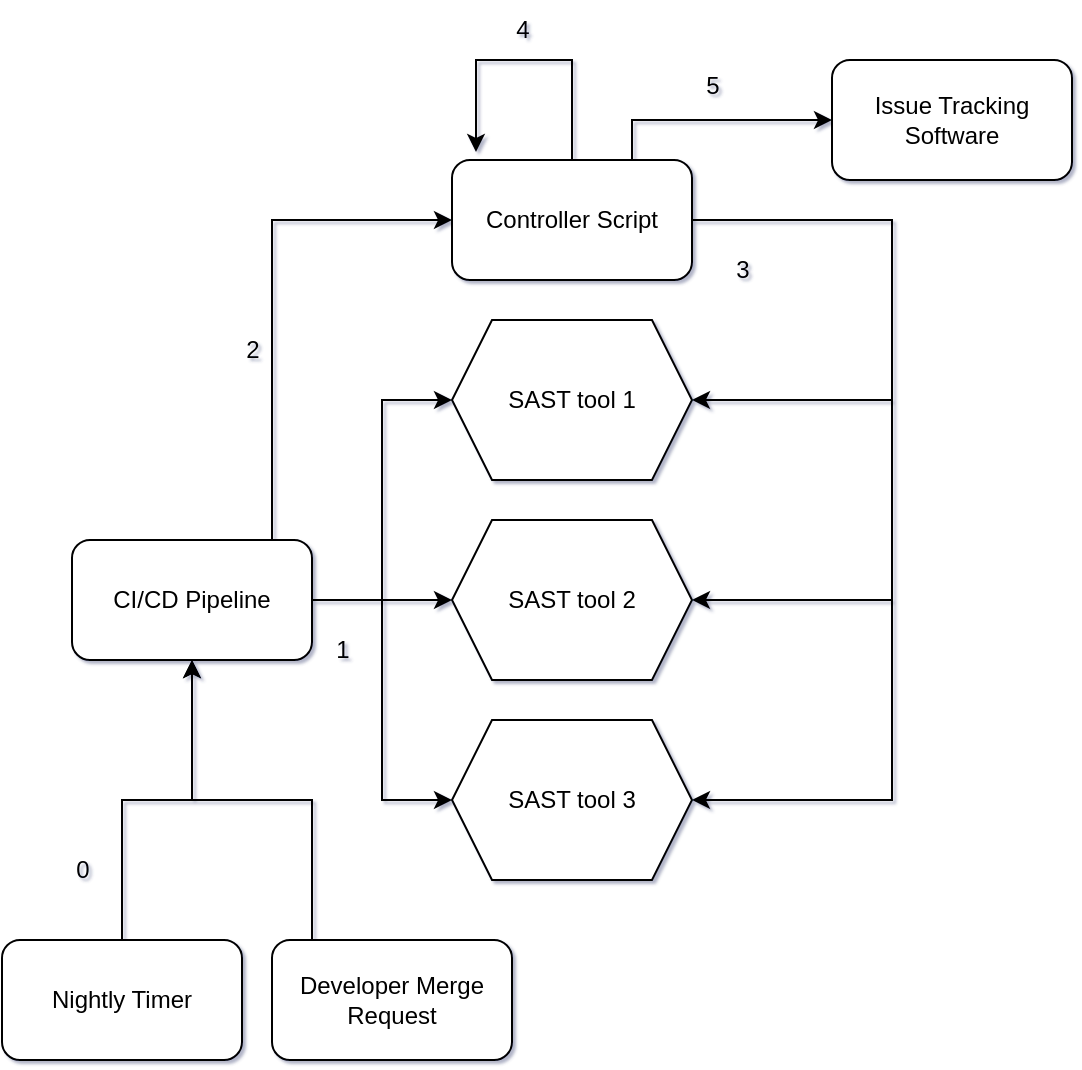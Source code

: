 <mxfile version="22.1.2" type="github">
  <diagram name="Page-1" id="WVjAArECR-r44n3g0cuV">
    <mxGraphModel dx="1194" dy="750" grid="1" gridSize="10" guides="1" tooltips="1" connect="1" arrows="1" fold="1" page="1" pageScale="1" pageWidth="850" pageHeight="1100" math="0" shadow="1">
      <root>
        <mxCell id="0" />
        <mxCell id="1" parent="0" />
        <mxCell id="Kcn1vtvd_Udo2UhyRpVJ-1" value="SAST tool 1" style="shape=hexagon;perimeter=hexagonPerimeter2;whiteSpace=wrap;html=1;fixedSize=1;" vertex="1" parent="1">
          <mxGeometry x="340" y="200" width="120" height="80" as="geometry" />
        </mxCell>
        <mxCell id="Kcn1vtvd_Udo2UhyRpVJ-3" value="SAST tool 2" style="shape=hexagon;perimeter=hexagonPerimeter2;whiteSpace=wrap;html=1;fixedSize=1;" vertex="1" parent="1">
          <mxGeometry x="340" y="300" width="120" height="80" as="geometry" />
        </mxCell>
        <mxCell id="Kcn1vtvd_Udo2UhyRpVJ-4" value="SAST tool 3" style="shape=hexagon;perimeter=hexagonPerimeter2;whiteSpace=wrap;html=1;fixedSize=1;" vertex="1" parent="1">
          <mxGeometry x="340" y="400" width="120" height="80" as="geometry" />
        </mxCell>
        <mxCell id="Kcn1vtvd_Udo2UhyRpVJ-28" style="edgeStyle=orthogonalEdgeStyle;rounded=0;orthogonalLoop=1;jettySize=auto;html=1;entryX=1;entryY=0.5;entryDx=0;entryDy=0;" edge="1" parent="1" source="Kcn1vtvd_Udo2UhyRpVJ-7" target="Kcn1vtvd_Udo2UhyRpVJ-4">
          <mxGeometry relative="1" as="geometry">
            <Array as="points">
              <mxPoint x="560" y="150" />
              <mxPoint x="560" y="440" />
            </Array>
          </mxGeometry>
        </mxCell>
        <mxCell id="Kcn1vtvd_Udo2UhyRpVJ-29" style="edgeStyle=orthogonalEdgeStyle;rounded=0;orthogonalLoop=1;jettySize=auto;html=1;entryX=1;entryY=0.5;entryDx=0;entryDy=0;" edge="1" parent="1" source="Kcn1vtvd_Udo2UhyRpVJ-7" target="Kcn1vtvd_Udo2UhyRpVJ-1">
          <mxGeometry relative="1" as="geometry">
            <Array as="points">
              <mxPoint x="560" y="150" />
              <mxPoint x="560" y="240" />
            </Array>
          </mxGeometry>
        </mxCell>
        <mxCell id="Kcn1vtvd_Udo2UhyRpVJ-31" style="edgeStyle=orthogonalEdgeStyle;rounded=0;orthogonalLoop=1;jettySize=auto;html=1;entryX=1;entryY=0.5;entryDx=0;entryDy=0;" edge="1" parent="1" source="Kcn1vtvd_Udo2UhyRpVJ-7" target="Kcn1vtvd_Udo2UhyRpVJ-3">
          <mxGeometry relative="1" as="geometry">
            <Array as="points">
              <mxPoint x="560" y="150" />
              <mxPoint x="560" y="340" />
            </Array>
          </mxGeometry>
        </mxCell>
        <mxCell id="Kcn1vtvd_Udo2UhyRpVJ-36" style="edgeStyle=orthogonalEdgeStyle;rounded=0;orthogonalLoop=1;jettySize=auto;html=1;exitX=0.75;exitY=0;exitDx=0;exitDy=0;entryX=0;entryY=0.5;entryDx=0;entryDy=0;" edge="1" parent="1" source="Kcn1vtvd_Udo2UhyRpVJ-7" target="Kcn1vtvd_Udo2UhyRpVJ-37">
          <mxGeometry relative="1" as="geometry">
            <mxPoint x="650" y="80" as="targetPoint" />
          </mxGeometry>
        </mxCell>
        <mxCell id="Kcn1vtvd_Udo2UhyRpVJ-7" value="Controller Script" style="rounded=1;whiteSpace=wrap;html=1;" vertex="1" parent="1">
          <mxGeometry x="340" y="120" width="120" height="60" as="geometry" />
        </mxCell>
        <mxCell id="Kcn1vtvd_Udo2UhyRpVJ-22" style="edgeStyle=orthogonalEdgeStyle;rounded=0;orthogonalLoop=1;jettySize=auto;html=1;entryX=0;entryY=0.5;entryDx=0;entryDy=0;" edge="1" parent="1" source="Kcn1vtvd_Udo2UhyRpVJ-11" target="Kcn1vtvd_Udo2UhyRpVJ-1">
          <mxGeometry relative="1" as="geometry">
            <mxPoint x="290" y="340" as="targetPoint" />
          </mxGeometry>
        </mxCell>
        <mxCell id="Kcn1vtvd_Udo2UhyRpVJ-23" style="edgeStyle=orthogonalEdgeStyle;rounded=0;orthogonalLoop=1;jettySize=auto;html=1;exitX=1;exitY=0.5;exitDx=0;exitDy=0;entryX=0;entryY=0.5;entryDx=0;entryDy=0;" edge="1" parent="1" source="Kcn1vtvd_Udo2UhyRpVJ-11" target="Kcn1vtvd_Udo2UhyRpVJ-3">
          <mxGeometry relative="1" as="geometry" />
        </mxCell>
        <mxCell id="Kcn1vtvd_Udo2UhyRpVJ-24" style="edgeStyle=orthogonalEdgeStyle;rounded=0;orthogonalLoop=1;jettySize=auto;html=1;entryX=0;entryY=0.5;entryDx=0;entryDy=0;" edge="1" parent="1" source="Kcn1vtvd_Udo2UhyRpVJ-11" target="Kcn1vtvd_Udo2UhyRpVJ-4">
          <mxGeometry relative="1" as="geometry" />
        </mxCell>
        <mxCell id="Kcn1vtvd_Udo2UhyRpVJ-26" style="edgeStyle=orthogonalEdgeStyle;rounded=0;orthogonalLoop=1;jettySize=auto;html=1;entryX=0;entryY=0.5;entryDx=0;entryDy=0;" edge="1" parent="1" source="Kcn1vtvd_Udo2UhyRpVJ-11" target="Kcn1vtvd_Udo2UhyRpVJ-7">
          <mxGeometry relative="1" as="geometry">
            <Array as="points">
              <mxPoint x="250" y="150" />
            </Array>
          </mxGeometry>
        </mxCell>
        <mxCell id="Kcn1vtvd_Udo2UhyRpVJ-11" value="CI/CD Pipeline" style="rounded=1;whiteSpace=wrap;html=1;" vertex="1" parent="1">
          <mxGeometry x="150" y="310" width="120" height="60" as="geometry" />
        </mxCell>
        <mxCell id="Kcn1vtvd_Udo2UhyRpVJ-25" value="1" style="text;html=1;align=center;verticalAlign=middle;resizable=0;points=[];autosize=1;strokeColor=none;fillColor=none;" vertex="1" parent="1">
          <mxGeometry x="270" y="350" width="30" height="30" as="geometry" />
        </mxCell>
        <mxCell id="Kcn1vtvd_Udo2UhyRpVJ-27" value="2" style="text;html=1;align=center;verticalAlign=middle;resizable=0;points=[];autosize=1;strokeColor=none;fillColor=none;" vertex="1" parent="1">
          <mxGeometry x="225" y="200" width="30" height="30" as="geometry" />
        </mxCell>
        <mxCell id="Kcn1vtvd_Udo2UhyRpVJ-30" value="3" style="text;html=1;align=center;verticalAlign=middle;resizable=0;points=[];autosize=1;strokeColor=none;fillColor=none;" vertex="1" parent="1">
          <mxGeometry x="470" y="160" width="30" height="30" as="geometry" />
        </mxCell>
        <mxCell id="Kcn1vtvd_Udo2UhyRpVJ-34" style="edgeStyle=orthogonalEdgeStyle;rounded=0;orthogonalLoop=1;jettySize=auto;html=1;entryX=0.1;entryY=-0.067;entryDx=0;entryDy=0;entryPerimeter=0;" edge="1" parent="1" source="Kcn1vtvd_Udo2UhyRpVJ-7" target="Kcn1vtvd_Udo2UhyRpVJ-7">
          <mxGeometry relative="1" as="geometry">
            <Array as="points">
              <mxPoint x="400" y="70" />
              <mxPoint x="352" y="70" />
            </Array>
          </mxGeometry>
        </mxCell>
        <mxCell id="Kcn1vtvd_Udo2UhyRpVJ-35" value="4" style="text;html=1;align=center;verticalAlign=middle;resizable=0;points=[];autosize=1;strokeColor=none;fillColor=none;" vertex="1" parent="1">
          <mxGeometry x="360" y="40" width="30" height="30" as="geometry" />
        </mxCell>
        <mxCell id="Kcn1vtvd_Udo2UhyRpVJ-37" value="Issue Tracking Software" style="rounded=1;whiteSpace=wrap;html=1;" vertex="1" parent="1">
          <mxGeometry x="530" y="70" width="120" height="60" as="geometry" />
        </mxCell>
        <mxCell id="Kcn1vtvd_Udo2UhyRpVJ-38" value="5" style="text;html=1;align=center;verticalAlign=middle;resizable=0;points=[];autosize=1;strokeColor=none;fillColor=none;" vertex="1" parent="1">
          <mxGeometry x="455" y="68" width="30" height="30" as="geometry" />
        </mxCell>
        <mxCell id="Kcn1vtvd_Udo2UhyRpVJ-42" style="edgeStyle=orthogonalEdgeStyle;rounded=0;orthogonalLoop=1;jettySize=auto;html=1;entryX=0.5;entryY=1;entryDx=0;entryDy=0;" edge="1" parent="1" source="Kcn1vtvd_Udo2UhyRpVJ-39" target="Kcn1vtvd_Udo2UhyRpVJ-11">
          <mxGeometry relative="1" as="geometry" />
        </mxCell>
        <mxCell id="Kcn1vtvd_Udo2UhyRpVJ-39" value="Nightly Timer" style="rounded=1;whiteSpace=wrap;html=1;" vertex="1" parent="1">
          <mxGeometry x="115" y="510" width="120" height="60" as="geometry" />
        </mxCell>
        <mxCell id="Kcn1vtvd_Udo2UhyRpVJ-43" style="edgeStyle=orthogonalEdgeStyle;rounded=0;orthogonalLoop=1;jettySize=auto;html=1;entryX=0.5;entryY=1;entryDx=0;entryDy=0;" edge="1" parent="1" source="Kcn1vtvd_Udo2UhyRpVJ-41" target="Kcn1vtvd_Udo2UhyRpVJ-11">
          <mxGeometry relative="1" as="geometry">
            <Array as="points">
              <mxPoint x="270" y="440" />
              <mxPoint x="210" y="440" />
            </Array>
          </mxGeometry>
        </mxCell>
        <mxCell id="Kcn1vtvd_Udo2UhyRpVJ-41" value="Developer Merge Request" style="rounded=1;whiteSpace=wrap;html=1;" vertex="1" parent="1">
          <mxGeometry x="250" y="510" width="120" height="60" as="geometry" />
        </mxCell>
        <mxCell id="Kcn1vtvd_Udo2UhyRpVJ-44" value="0" style="text;html=1;align=center;verticalAlign=middle;resizable=0;points=[];autosize=1;strokeColor=none;fillColor=none;" vertex="1" parent="1">
          <mxGeometry x="140" y="460" width="30" height="30" as="geometry" />
        </mxCell>
      </root>
    </mxGraphModel>
  </diagram>
</mxfile>
